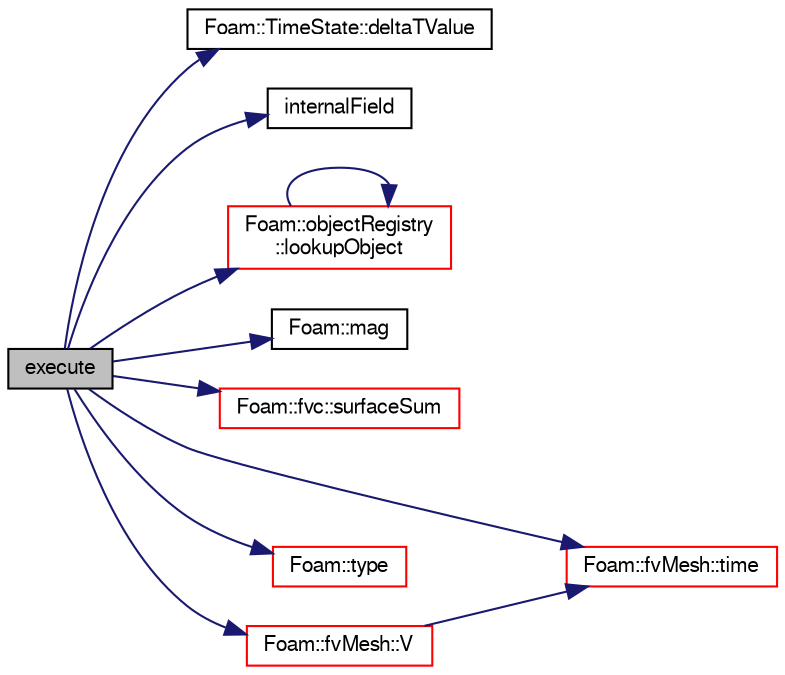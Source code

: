 digraph "execute"
{
  bgcolor="transparent";
  edge [fontname="FreeSans",fontsize="10",labelfontname="FreeSans",labelfontsize="10"];
  node [fontname="FreeSans",fontsize="10",shape=record];
  rankdir="LR";
  Node347 [label="execute",height=0.2,width=0.4,color="black", fillcolor="grey75", style="filled", fontcolor="black"];
  Node347 -> Node348 [color="midnightblue",fontsize="10",style="solid",fontname="FreeSans"];
  Node348 [label="Foam::TimeState::deltaTValue",height=0.2,width=0.4,color="black",URL="$a26362.html#aeb7fdbc18a6f908efa70a34e5688436c",tooltip="Return time step value. "];
  Node347 -> Node349 [color="midnightblue",fontsize="10",style="solid",fontname="FreeSans"];
  Node349 [label="internalField",height=0.2,width=0.4,color="black",URL="$a01253.html#a8ebe4b4fc9818c2626b9c98a7ef1a16a"];
  Node347 -> Node350 [color="midnightblue",fontsize="10",style="solid",fontname="FreeSans"];
  Node350 [label="Foam::objectRegistry\l::lookupObject",height=0.2,width=0.4,color="red",URL="$a26326.html#a8b49296f8410366342c524250612c2aa",tooltip="Lookup and return the object of the given Type. "];
  Node350 -> Node350 [color="midnightblue",fontsize="10",style="solid",fontname="FreeSans"];
  Node347 -> Node404 [color="midnightblue",fontsize="10",style="solid",fontname="FreeSans"];
  Node404 [label="Foam::mag",height=0.2,width=0.4,color="black",URL="$a21124.html#a929da2a3fdcf3dacbbe0487d3a330dae"];
  Node347 -> Node405 [color="midnightblue",fontsize="10",style="solid",fontname="FreeSans"];
  Node405 [label="Foam::fvc::surfaceSum",height=0.2,width=0.4,color="red",URL="$a21134.html#aa0a1e3c4ec02aa6a37f517c4d5270046"];
  Node347 -> Node415 [color="midnightblue",fontsize="10",style="solid",fontname="FreeSans"];
  Node415 [label="Foam::fvMesh::time",height=0.2,width=0.4,color="red",URL="$a22766.html#a0d94096809fe3376b29a2a29ca11bb18",tooltip="Return the top-level database. "];
  Node347 -> Node451 [color="midnightblue",fontsize="10",style="solid",fontname="FreeSans"];
  Node451 [label="Foam::type",height=0.2,width=0.4,color="red",URL="$a21124.html#aec48583af672626378f501eb9fc32cd1",tooltip="Return the file type: DIRECTORY or FILE. "];
  Node347 -> Node414 [color="midnightblue",fontsize="10",style="solid",fontname="FreeSans"];
  Node414 [label="Foam::fvMesh::V",height=0.2,width=0.4,color="red",URL="$a22766.html#a154893d1a508aff074b16eaeaa396aea",tooltip="Return cell volumes. "];
  Node414 -> Node415 [color="midnightblue",fontsize="10",style="solid",fontname="FreeSans"];
}
